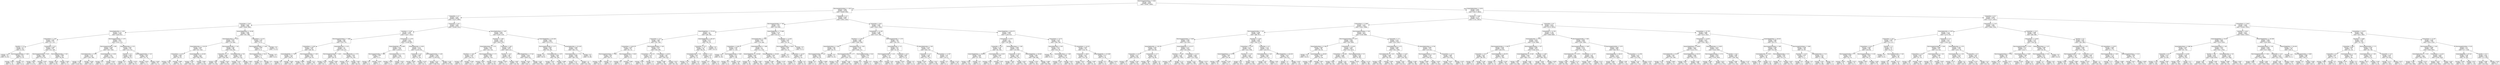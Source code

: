 digraph Tree {
node [shape=box] ;
0 [label="ElectronegativityMean <= 2.054\nentropy = 0.995\nsamples = 99473\nvalue = [45481, 53992]"] ;
1 [label="ElectronegativityMean <= 1.922\nentropy = 0.689\nsamples = 32236\nvalue = [26308, 5928]"] ;
0 -> 1 [labeldistance=2.5, labelangle=45, headlabel="True"] ;
2 [label="ColumnMin <= 2.5\nentropy = 0.587\nsamples = 26055\nvalue = [22375, 3680]"] ;
1 -> 2 ;
3 [label="ColumnMax <= 29.0\nentropy = 0.832\nsamples = 5688\nvalue = [4189, 1499]"] ;
2 -> 3 ;
4 [label="AtomicRadiusMin <= 1.025\nentropy = 0.719\nsamples = 4189\nvalue = [3358, 831]"] ;
3 -> 4 ;
5 [label="ColumnMean <= 1.367\nentropy = 0.995\nsamples = 474\nvalue = [217, 257]"] ;
4 -> 5 ;
6 [label="RowMin <= 2.5\nentropy = 0.4\nsamples = 63\nvalue = [5, 58]"] ;
5 -> 6 ;
7 [label="entropy = 0.0\nsamples = 35\nvalue = [0, 35]"] ;
6 -> 7 ;
8 [label="ElectronegativityMean <= 1.845\nentropy = 0.677\nsamples = 28\nvalue = [5, 23]"] ;
6 -> 8 ;
9 [label="entropy = 0.402\nsamples = 25\nvalue = [2, 23]"] ;
8 -> 9 ;
10 [label="entropy = 0.0\nsamples = 3\nvalue = [3, 0]"] ;
8 -> 10 ;
11 [label="ColumnMax <= 15.5\nentropy = 0.999\nsamples = 411\nvalue = [212, 199]"] ;
5 -> 11 ;
12 [label="ElectronegativityMax <= 8.33\nentropy = 0.961\nsamples = 286\nvalue = [176, 110]"] ;
11 -> 12 ;
13 [label="entropy = 0.918\nsamples = 261\nvalue = [174, 87]"] ;
12 -> 13 ;
14 [label="entropy = 0.402\nsamples = 25\nvalue = [2, 23]"] ;
12 -> 14 ;
15 [label="ElectronegativityMax <= 3.81\nentropy = 0.866\nsamples = 125\nvalue = [36, 89]"] ;
11 -> 15 ;
16 [label="entropy = 0.678\nsamples = 106\nvalue = [19, 87]"] ;
15 -> 16 ;
17 [label="entropy = 0.485\nsamples = 19\nvalue = [17, 2]"] ;
15 -> 17 ;
18 [label="ElectronegativityMin <= 1.575\nentropy = 0.621\nsamples = 3715\nvalue = [3141, 574]"] ;
4 -> 18 ;
19 [label="ElectronegativityMin <= 0.99\nentropy = 0.566\nsamples = 3481\nvalue = [3017, 464]"] ;
18 -> 19 ;
20 [label="AtomicRadiusMax <= 5.225\nentropy = 0.735\nsamples = 1761\nvalue = [1397, 364]"] ;
19 -> 20 ;
21 [label="entropy = 0.798\nsamples = 1501\nvalue = [1138, 363]"] ;
20 -> 21 ;
22 [label="entropy = 0.036\nsamples = 260\nvalue = [259, 1]"] ;
20 -> 22 ;
23 [label="AtomicWeightMin <= 8.538\nentropy = 0.32\nsamples = 1720\nvalue = [1620, 100]"] ;
19 -> 23 ;
24 [label="entropy = 0.0\nsamples = 7\nvalue = [0, 7]"] ;
23 -> 24 ;
25 [label="entropy = 0.304\nsamples = 1713\nvalue = [1620, 93]"] ;
23 -> 25 ;
26 [label="AtomicRadiusMax <= 3.25\nentropy = 0.997\nsamples = 234\nvalue = [124, 110]"] ;
18 -> 26 ;
27 [label="RowMin <= 3.5\nentropy = 0.844\nsamples = 136\nvalue = [99, 37]"] ;
26 -> 27 ;
28 [label="entropy = 0.0\nsamples = 11\nvalue = [11, 0]"] ;
27 -> 28 ;
29 [label="entropy = 0.876\nsamples = 125\nvalue = [88, 37]"] ;
27 -> 29 ;
30 [label="ElectronegativityMax <= 2.01\nentropy = 0.819\nsamples = 98\nvalue = [25, 73]"] ;
26 -> 30 ;
31 [label="entropy = 0.619\nsamples = 13\nvalue = [11, 2]"] ;
30 -> 31 ;
32 [label="entropy = 0.645\nsamples = 85\nvalue = [14, 71]"] ;
30 -> 32 ;
33 [label="AtomicWeightMean <= 142.68\nentropy = 0.991\nsamples = 1499\nvalue = [831, 668]"] ;
3 -> 33 ;
34 [label="AtomicRadiusMean <= 1.501\nentropy = 0.997\nsamples = 1417\nvalue = [753, 664]"] ;
33 -> 34 ;
35 [label="AtomicRadiusMax <= 2.525\nentropy = 0.945\nsamples = 827\nvalue = [527, 300]"] ;
34 -> 35 ;
36 [label="ColumnMean <= 9.225\nentropy = 0.884\nsamples = 139\nvalue = [42, 97]"] ;
35 -> 36 ;
37 [label="entropy = 0.544\nsamples = 88\nvalue = [11, 77]"] ;
36 -> 37 ;
38 [label="entropy = 0.966\nsamples = 51\nvalue = [31, 20]"] ;
36 -> 38 ;
39 [label="AtomicWeightMin <= 43.029\nentropy = 0.875\nsamples = 688\nvalue = [485, 203]"] ;
35 -> 39 ;
40 [label="entropy = 0.762\nsamples = 470\nvalue = [366, 104]"] ;
39 -> 40 ;
41 [label="entropy = 0.994\nsamples = 218\nvalue = [119, 99]"] ;
39 -> 41 ;
42 [label="ElectronegativityMin <= 1.44\nentropy = 0.96\nsamples = 590\nvalue = [226, 364]"] ;
34 -> 42 ;
43 [label="ColumnMin <= 1.5\nentropy = 0.994\nsamples = 456\nvalue = [208, 248]"] ;
42 -> 43 ;
44 [label="entropy = 0.88\nsamples = 261\nvalue = [78, 183]"] ;
43 -> 44 ;
45 [label="entropy = 0.918\nsamples = 195\nvalue = [130, 65]"] ;
43 -> 45 ;
46 [label="AtomicRadiusMax <= 8.9\nentropy = 0.569\nsamples = 134\nvalue = [18, 116]"] ;
42 -> 46 ;
47 [label="entropy = 0.414\nsamples = 120\nvalue = [10, 110]"] ;
46 -> 47 ;
48 [label="entropy = 0.985\nsamples = 14\nvalue = [8, 6]"] ;
46 -> 48 ;
49 [label="ColumnMean <= 9.125\nentropy = 0.281\nsamples = 82\nvalue = [78, 4]"] ;
33 -> 49 ;
50 [label="ElectronegativityMean <= 1.594\nentropy = 0.991\nsamples = 9\nvalue = [5, 4]"] ;
49 -> 50 ;
51 [label="ElectronegativityMax <= 26.53\nentropy = 0.722\nsamples = 5\nvalue = [1, 4]"] ;
50 -> 51 ;
52 [label="entropy = 0.0\nsamples = 4\nvalue = [0, 4]"] ;
51 -> 52 ;
53 [label="entropy = 0.0\nsamples = 1\nvalue = [1, 0]"] ;
51 -> 53 ;
54 [label="entropy = 0.0\nsamples = 4\nvalue = [4, 0]"] ;
50 -> 54 ;
55 [label="entropy = 0.0\nsamples = 73\nvalue = [73, 0]"] ;
49 -> 55 ;
56 [label="ColumnMax <= 44.5\nentropy = 0.491\nsamples = 20367\nvalue = [18186, 2181]"] ;
2 -> 56 ;
57 [label="RowMean <= 3.226\nentropy = 0.383\nsamples = 14132\nvalue = [13077, 1055]"] ;
56 -> 57 ;
58 [label="ElectronegativityMean <= 1.666\nentropy = 0.807\nsamples = 688\nvalue = [518, 170]"] ;
57 -> 58 ;
59 [label="ColumnMean <= 4.381\nentropy = 0.439\nsamples = 418\nvalue = [380, 38]"] ;
58 -> 59 ;
60 [label="AtomicWeightMin <= 7.925\nentropy = 0.113\nsamples = 198\nvalue = [195, 3]"] ;
59 -> 60 ;
61 [label="entropy = 0.0\nsamples = 2\nvalue = [0, 2]"] ;
60 -> 61 ;
62 [label="entropy = 0.046\nsamples = 196\nvalue = [195, 1]"] ;
60 -> 62 ;
63 [label="ElectronegativityMean <= 1.502\nentropy = 0.632\nsamples = 220\nvalue = [185, 35]"] ;
59 -> 63 ;
64 [label="entropy = 0.996\nsamples = 52\nvalue = [24, 28]"] ;
63 -> 64 ;
65 [label="entropy = 0.25\nsamples = 168\nvalue = [161, 7]"] ;
63 -> 65 ;
66 [label="AtomicRadiusMax <= 4.25\nentropy = 1.0\nsamples = 270\nvalue = [138, 132]"] ;
58 -> 66 ;
67 [label="ElectronegativityMean <= 1.816\nentropy = 0.85\nsamples = 116\nvalue = [84, 32]"] ;
66 -> 67 ;
68 [label="entropy = 0.183\nsamples = 36\nvalue = [35, 1]"] ;
67 -> 68 ;
69 [label="entropy = 0.963\nsamples = 80\nvalue = [49, 31]"] ;
67 -> 69 ;
70 [label="AtomicRadiusMin <= 1.275\nentropy = 0.935\nsamples = 154\nvalue = [54, 100]"] ;
66 -> 70 ;
71 [label="entropy = 0.523\nsamples = 51\nvalue = [6, 45]"] ;
70 -> 71 ;
72 [label="entropy = 0.997\nsamples = 103\nvalue = [48, 55]"] ;
70 -> 72 ;
73 [label="ColumnMean <= 4.183\nentropy = 0.35\nsamples = 13444\nvalue = [12559, 885]"] ;
57 -> 73 ;
74 [label="AtomicWeightMin <= 13.009\nentropy = 0.057\nsamples = 1365\nvalue = [1356, 9]"] ;
73 -> 74 ;
75 [label="ElectronegativityMin <= 1.66\nentropy = 0.863\nsamples = 7\nvalue = [5, 2]"] ;
74 -> 75 ;
76 [label="entropy = 0.0\nsamples = 4\nvalue = [4, 0]"] ;
75 -> 76 ;
77 [label="entropy = 0.918\nsamples = 3\nvalue = [1, 2]"] ;
75 -> 77 ;
78 [label="AtomicRadiusMax <= 1.775\nentropy = 0.047\nsamples = 1358\nvalue = [1351, 7]"] ;
74 -> 78 ;
79 [label="entropy = 0.295\nsamples = 77\nvalue = [73, 4]"] ;
78 -> 79 ;
80 [label="entropy = 0.024\nsamples = 1281\nvalue = [1278, 3]"] ;
78 -> 80 ;
81 [label="AtomicRadiusMin <= 0.625\nentropy = 0.375\nsamples = 12079\nvalue = [11203, 876]"] ;
73 -> 81 ;
82 [label="ColumnMin <= 8.5\nentropy = 0.988\nsamples = 101\nvalue = [57, 44]"] ;
81 -> 82 ;
83 [label="entropy = 0.838\nsamples = 56\nvalue = [15, 41]"] ;
82 -> 83 ;
84 [label="entropy = 0.353\nsamples = 45\nvalue = [42, 3]"] ;
82 -> 84 ;
85 [label="ElectronegativityMax <= 4.39\nentropy = 0.364\nsamples = 11978\nvalue = [11146, 832]"] ;
81 -> 85 ;
86 [label="entropy = 0.415\nsamples = 8042\nvalue = [7368, 674]"] ;
85 -> 86 ;
87 [label="entropy = 0.243\nsamples = 3936\nvalue = [3778, 158]"] ;
85 -> 87 ;
88 [label="AtomicRadiusMean <= 1.497\nentropy = 0.681\nsamples = 6235\nvalue = [5109, 1126]"] ;
56 -> 88 ;
89 [label="RowMean <= 2.991\nentropy = 0.532\nsamples = 4590\nvalue = [4035, 555]"] ;
88 -> 89 ;
90 [label="AtomicRadiusMean <= 1.114\nentropy = 0.981\nsamples = 319\nvalue = [185, 134]"] ;
89 -> 90 ;
91 [label="RowMean <= 1.951\nentropy = 0.429\nsamples = 114\nvalue = [104, 10]"] ;
90 -> 91 ;
92 [label="entropy = 0.0\nsamples = 3\nvalue = [0, 3]"] ;
91 -> 92 ;
93 [label="entropy = 0.339\nsamples = 111\nvalue = [104, 7]"] ;
91 -> 93 ;
94 [label="ElectronegativityMean <= 1.71\nentropy = 0.968\nsamples = 205\nvalue = [81, 124]"] ;
90 -> 94 ;
95 [label="entropy = 0.941\nsamples = 81\nvalue = [52, 29]"] ;
94 -> 95 ;
96 [label="entropy = 0.785\nsamples = 124\nvalue = [29, 95]"] ;
94 -> 96 ;
97 [label="ColumnMax <= 48.5\nentropy = 0.464\nsamples = 4271\nvalue = [3850, 421]"] ;
89 -> 97 ;
98 [label="RowMax <= 13.0\nentropy = 0.88\nsamples = 301\nvalue = [211, 90]"] ;
97 -> 98 ;
99 [label="entropy = 0.923\nsamples = 77\nvalue = [26, 51]"] ;
98 -> 99 ;
100 [label="entropy = 0.667\nsamples = 224\nvalue = [185, 39]"] ;
98 -> 100 ;
101 [label="AtomicWeightMean <= 27.441\nentropy = 0.414\nsamples = 3970\nvalue = [3639, 331]"] ;
97 -> 101 ;
102 [label="entropy = 0.034\nsamples = 285\nvalue = [284, 1]"] ;
101 -> 102 ;
103 [label="entropy = 0.435\nsamples = 3685\nvalue = [3355, 330]"] ;
101 -> 103 ;
104 [label="AtomicWeightMax <= 414.349\nentropy = 0.931\nsamples = 1645\nvalue = [1074, 571]"] ;
88 -> 104 ;
105 [label="ElectronegativityMin <= 1.177\nentropy = 0.902\nsamples = 293\nvalue = [93, 200]"] ;
104 -> 105 ;
106 [label="entropy = 0.0\nsamples = 28\nvalue = [28, 0]"] ;
105 -> 106 ;
107 [label="AtomicRadiusMin <= 1.675\nentropy = 0.804\nsamples = 265\nvalue = [65, 200]"] ;
105 -> 107 ;
108 [label="entropy = 0.507\nsamples = 178\nvalue = [20, 158]"] ;
107 -> 108 ;
109 [label="entropy = 0.999\nsamples = 87\nvalue = [45, 42]"] ;
107 -> 109 ;
110 [label="AtomicRadiusMax <= 221.025\nentropy = 0.848\nsamples = 1352\nvalue = [981, 371]"] ;
104 -> 110 ;
111 [label="AtomicRadiusMean <= 1.713\nentropy = 0.808\nsamples = 1304\nvalue = [981, 323]"] ;
110 -> 111 ;
112 [label="entropy = 0.727\nsamples = 1101\nvalue = [878, 223]"] ;
111 -> 112 ;
113 [label="entropy = 1.0\nsamples = 203\nvalue = [103, 100]"] ;
111 -> 113 ;
114 [label="entropy = 0.0\nsamples = 48\nvalue = [0, 48]"] ;
110 -> 114 ;
115 [label="ColumnMin <= 2.5\nentropy = 0.946\nsamples = 6181\nvalue = [3933, 2248]"] ;
1 -> 115 ;
116 [label="ElectronegativityMax <= 7.86\nentropy = 0.93\nsamples = 1475\nvalue = [510, 965]"] ;
115 -> 116 ;
117 [label="AtomicWeightMax <= 270.232\nentropy = 1.0\nsamples = 708\nvalue = [360, 348]"] ;
116 -> 117 ;
118 [label="ColumnMax <= 15.5\nentropy = 0.992\nsamples = 595\nvalue = [267, 328]"] ;
117 -> 118 ;
119 [label="ColumnMean <= 9.833\nentropy = 0.834\nsamples = 83\nvalue = [61, 22]"] ;
118 -> 119 ;
120 [label="ElectronegativityMean <= 2.045\nentropy = 0.633\nsamples = 69\nvalue = [58, 11]"] ;
119 -> 120 ;
121 [label="entropy = 0.569\nsamples = 67\nvalue = [58, 9]"] ;
120 -> 121 ;
122 [label="entropy = 0.0\nsamples = 2\nvalue = [0, 2]"] ;
120 -> 122 ;
123 [label="ElectronegativityMin <= 0.955\nentropy = 0.75\nsamples = 14\nvalue = [3, 11]"] ;
119 -> 123 ;
124 [label="entropy = 0.0\nsamples = 7\nvalue = [0, 7]"] ;
123 -> 124 ;
125 [label="entropy = 0.985\nsamples = 7\nvalue = [3, 4]"] ;
123 -> 125 ;
126 [label="ElectronegativityMax <= 3.63\nentropy = 0.972\nsamples = 512\nvalue = [206, 306]"] ;
118 -> 126 ;
127 [label="ColumnMean <= 10.125\nentropy = 0.474\nsamples = 59\nvalue = [6, 53]"] ;
126 -> 127 ;
128 [label="entropy = 0.367\nsamples = 57\nvalue = [4, 53]"] ;
127 -> 128 ;
129 [label="entropy = 0.0\nsamples = 2\nvalue = [2, 0]"] ;
127 -> 129 ;
130 [label="ColumnMean <= 10.633\nentropy = 0.99\nsamples = 453\nvalue = [200, 253]"] ;
126 -> 130 ;
131 [label="entropy = 0.988\nsamples = 248\nvalue = [140, 108]"] ;
130 -> 131 ;
132 [label="entropy = 0.872\nsamples = 205\nvalue = [60, 145]"] ;
130 -> 132 ;
133 [label="AtomicWeightMax <= 404.167\nentropy = 0.673\nsamples = 113\nvalue = [93, 20]"] ;
117 -> 133 ;
134 [label="ColumnMax <= 31.5\nentropy = 0.773\nsamples = 88\nvalue = [68, 20]"] ;
133 -> 134 ;
135 [label="AtomicRadiusMax <= 2.8\nentropy = 0.615\nsamples = 79\nvalue = [67, 12]"] ;
134 -> 135 ;
136 [label="entropy = 0.715\nsamples = 61\nvalue = [49, 12]"] ;
135 -> 136 ;
137 [label="entropy = 0.0\nsamples = 18\nvalue = [18, 0]"] ;
135 -> 137 ;
138 [label="RowMin <= 2.0\nentropy = 0.503\nsamples = 9\nvalue = [1, 8]"] ;
134 -> 138 ;
139 [label="entropy = 0.0\nsamples = 1\nvalue = [1, 0]"] ;
138 -> 139 ;
140 [label="entropy = 0.0\nsamples = 8\nvalue = [0, 8]"] ;
138 -> 140 ;
141 [label="entropy = 0.0\nsamples = 25\nvalue = [25, 0]"] ;
133 -> 141 ;
142 [label="AtomicWeightMax <= 772.968\nentropy = 0.713\nsamples = 767\nvalue = [150, 617]"] ;
116 -> 142 ;
143 [label="AtomicRadiusMin <= 1.325\nentropy = 0.645\nsamples = 717\nvalue = [118, 599]"] ;
142 -> 143 ;
144 [label="ColumnMean <= 3.083\nentropy = 0.303\nsamples = 130\nvalue = [7, 123]"] ;
143 -> 144 ;
145 [label="entropy = 0.0\nsamples = 34\nvalue = [0, 34]"] ;
144 -> 145 ;
146 [label="ElectronegativityMax <= 8.96\nentropy = 0.377\nsamples = 96\nvalue = [7, 89]"] ;
144 -> 146 ;
147 [label="entropy = 0.0\nsamples = 3\nvalue = [3, 0]"] ;
146 -> 147 ;
148 [label="entropy = 0.256\nsamples = 93\nvalue = [4, 89]"] ;
146 -> 148 ;
149 [label="AtomicRadiusMean <= 1.368\nentropy = 0.7\nsamples = 587\nvalue = [111, 476]"] ;
143 -> 149 ;
150 [label="AtomicWeightMax <= 118.394\nentropy = 0.853\nsamples = 230\nvalue = [64, 166]"] ;
149 -> 150 ;
151 [label="entropy = 0.0\nsamples = 28\nvalue = [0, 28]"] ;
150 -> 151 ;
152 [label="entropy = 0.901\nsamples = 202\nvalue = [64, 138]"] ;
150 -> 152 ;
153 [label="AtomicWeightMax <= 343.99\nentropy = 0.562\nsamples = 357\nvalue = [47, 310]"] ;
149 -> 153 ;
154 [label="entropy = 0.388\nsamples = 184\nvalue = [14, 170]"] ;
153 -> 154 ;
155 [label="entropy = 0.703\nsamples = 173\nvalue = [33, 140]"] ;
153 -> 155 ;
156 [label="ColumnMean <= 13.444\nentropy = 0.943\nsamples = 50\nvalue = [32, 18]"] ;
142 -> 156 ;
157 [label="ElectronegativityMax <= 26.05\nentropy = 0.867\nsamples = 45\nvalue = [32, 13]"] ;
156 -> 157 ;
158 [label="entropy = 0.0\nsamples = 22\nvalue = [22, 0]"] ;
157 -> 158 ;
159 [label="ColumnMean <= 10.357\nentropy = 0.988\nsamples = 23\nvalue = [10, 13]"] ;
157 -> 159 ;
160 [label="entropy = 0.0\nsamples = 4\nvalue = [4, 0]"] ;
159 -> 160 ;
161 [label="entropy = 0.9\nsamples = 19\nvalue = [6, 13]"] ;
159 -> 161 ;
162 [label="entropy = 0.0\nsamples = 5\nvalue = [0, 5]"] ;
156 -> 162 ;
163 [label="ColumnMax <= 46.5\nentropy = 0.845\nsamples = 4706\nvalue = [3423, 1283]"] ;
115 -> 163 ;
164 [label="ColumnMean <= 11.292\nentropy = 0.588\nsamples = 2606\nvalue = [2237, 369]"] ;
163 -> 164 ;
165 [label="RowMean <= 3.183\nentropy = 0.469\nsamples = 1880\nvalue = [1692, 188]"] ;
164 -> 165 ;
166 [label="AtomicRadiusMean <= 1.264\nentropy = 0.96\nsamples = 149\nvalue = [92, 57]"] ;
165 -> 166 ;
167 [label="ElectronegativityMax <= 5.59\nentropy = 0.897\nsamples = 134\nvalue = [92, 42]"] ;
166 -> 167 ;
168 [label="entropy = 0.0\nsamples = 27\nvalue = [27, 0]"] ;
167 -> 168 ;
169 [label="entropy = 0.966\nsamples = 107\nvalue = [65, 42]"] ;
167 -> 169 ;
170 [label="entropy = 0.0\nsamples = 15\nvalue = [0, 15]"] ;
166 -> 170 ;
171 [label="AtomicRadiusMax <= 7.625\nentropy = 0.387\nsamples = 1731\nvalue = [1600, 131]"] ;
165 -> 171 ;
172 [label="ElectronegativityMin <= 1.177\nentropy = 0.372\nsamples = 1720\nvalue = [1597, 123]"] ;
171 -> 172 ;
173 [label="entropy = 0.124\nsamples = 236\nvalue = [232, 4]"] ;
172 -> 173 ;
174 [label="entropy = 0.403\nsamples = 1484\nvalue = [1365, 119]"] ;
172 -> 174 ;
175 [label="ElectronegativityMax <= 9.54\nentropy = 0.845\nsamples = 11\nvalue = [3, 8]"] ;
171 -> 175 ;
176 [label="entropy = 0.0\nsamples = 8\nvalue = [0, 8]"] ;
175 -> 176 ;
177 [label="entropy = 0.0\nsamples = 3\nvalue = [3, 0]"] ;
175 -> 177 ;
178 [label="ElectronegativityMin <= 1.275\nentropy = 0.81\nsamples = 726\nvalue = [545, 181]"] ;
164 -> 178 ;
179 [label="AtomicRadiusMax <= 2.5\nentropy = 0.97\nsamples = 103\nvalue = [41, 62]"] ;
178 -> 179 ;
180 [label="ElectronegativityMin <= 1.125\nentropy = 0.722\nsamples = 70\nvalue = [14, 56]"] ;
179 -> 180 ;
181 [label="entropy = 0.918\nsamples = 12\nvalue = [8, 4]"] ;
180 -> 181 ;
182 [label="entropy = 0.48\nsamples = 58\nvalue = [6, 52]"] ;
180 -> 182 ;
183 [label="ColumnMax <= 43.5\nentropy = 0.684\nsamples = 33\nvalue = [27, 6]"] ;
179 -> 183 ;
184 [label="entropy = 0.918\nsamples = 18\nvalue = [12, 6]"] ;
183 -> 184 ;
185 [label="entropy = 0.0\nsamples = 15\nvalue = [15, 0]"] ;
183 -> 185 ;
186 [label="AtomicRadiusMax <= 3.85\nentropy = 0.704\nsamples = 623\nvalue = [504, 119]"] ;
178 -> 186 ;
187 [label="ColumnMin <= 11.5\nentropy = 0.789\nsamples = 486\nvalue = [371, 115]"] ;
186 -> 187 ;
188 [label="entropy = 0.559\nsamples = 222\nvalue = [193, 29]"] ;
187 -> 188 ;
189 [label="entropy = 0.911\nsamples = 264\nvalue = [178, 86]"] ;
187 -> 189 ;
190 [label="ColumnMean <= 11.367\nentropy = 0.19\nsamples = 137\nvalue = [133, 4]"] ;
186 -> 190 ;
191 [label="entropy = 0.0\nsamples = 1\nvalue = [0, 1]"] ;
190 -> 191 ;
192 [label="entropy = 0.153\nsamples = 136\nvalue = [133, 3]"] ;
190 -> 192 ;
193 [label="AtomicWeightMax <= 819.275\nentropy = 0.988\nsamples = 2100\nvalue = [1186, 914]"] ;
163 -> 193 ;
194 [label="ColumnMean <= 8.321\nentropy = 1.0\nsamples = 1600\nvalue = [792, 808]"] ;
193 -> 194 ;
195 [label="ColumnMin <= 10.5\nentropy = 0.783\nsamples = 266\nvalue = [62, 204]"] ;
194 -> 195 ;
196 [label="AtomicWeightMean <= 100.651\nentropy = 0.638\nsamples = 229\nvalue = [37, 192]"] ;
195 -> 196 ;
197 [label="entropy = 0.592\nsamples = 224\nvalue = [32, 192]"] ;
196 -> 197 ;
198 [label="entropy = 0.0\nsamples = 5\nvalue = [5, 0]"] ;
196 -> 198 ;
199 [label="AtomicRadiusMax <= 23.925\nentropy = 0.909\nsamples = 37\nvalue = [25, 12]"] ;
195 -> 199 ;
200 [label="entropy = 0.592\nsamples = 28\nvalue = [24, 4]"] ;
199 -> 200 ;
201 [label="entropy = 0.503\nsamples = 9\nvalue = [1, 8]"] ;
199 -> 201 ;
202 [label="AtomicRadiusMean <= 1.292\nentropy = 0.994\nsamples = 1334\nvalue = [730, 604]"] ;
194 -> 202 ;
203 [label="ColumnMax <= 58.0\nentropy = 0.818\nsamples = 456\nvalue = [340, 116]"] ;
202 -> 203 ;
204 [label="entropy = 0.293\nsamples = 136\nvalue = [129, 7]"] ;
203 -> 204 ;
205 [label="entropy = 0.925\nsamples = 320\nvalue = [211, 109]"] ;
203 -> 205 ;
206 [label="AtomicWeightMax <= 343.99\nentropy = 0.991\nsamples = 878\nvalue = [390, 488]"] ;
202 -> 206 ;
207 [label="entropy = 0.764\nsamples = 234\nvalue = [52, 182]"] ;
206 -> 207 ;
208 [label="entropy = 0.998\nsamples = 644\nvalue = [338, 306]"] ;
206 -> 208 ;
209 [label="ColumnMean <= 10.74\nentropy = 0.745\nsamples = 500\nvalue = [394, 106]"] ;
193 -> 209 ;
210 [label="AtomicRadiusMin <= 0.65\nentropy = 0.471\nsamples = 278\nvalue = [250, 28]"] ;
209 -> 210 ;
211 [label="entropy = 0.0\nsamples = 3\nvalue = [0, 3]"] ;
210 -> 211 ;
212 [label="AtomicRadiusMean <= 1.349\nentropy = 0.439\nsamples = 275\nvalue = [250, 25]"] ;
210 -> 212 ;
213 [label="entropy = 0.234\nsamples = 157\nvalue = [151, 6]"] ;
212 -> 213 ;
214 [label="entropy = 0.637\nsamples = 118\nvalue = [99, 19]"] ;
212 -> 214 ;
215 [label="ColumnMean <= 14.225\nentropy = 0.935\nsamples = 222\nvalue = [144, 78]"] ;
209 -> 215 ;
216 [label="ColumnMax <= 206.0\nentropy = 0.875\nsamples = 200\nvalue = [141, 59]"] ;
215 -> 216 ;
217 [label="entropy = 0.615\nsamples = 125\nvalue = [106, 19]"] ;
216 -> 217 ;
218 [label="entropy = 0.997\nsamples = 75\nvalue = [35, 40]"] ;
216 -> 218 ;
219 [label="AtomicWeightMin <= 222.686\nentropy = 0.575\nsamples = 22\nvalue = [3, 19]"] ;
215 -> 219 ;
220 [label="entropy = 0.0\nsamples = 13\nvalue = [0, 13]"] ;
219 -> 220 ;
221 [label="entropy = 0.918\nsamples = 9\nvalue = [3, 6]"] ;
219 -> 221 ;
222 [label="AtomicRadiusMean <= 0.974\nentropy = 0.862\nsamples = 67237\nvalue = [19173, 48064]"] ;
0 -> 222 [labeldistance=2.5, labelangle=-45, headlabel="False"] ;
223 [label="RowMean <= 2.484\nentropy = 0.715\nsamples = 36114\nvalue = [7101, 29013]"] ;
222 -> 223 ;
224 [label="ColumnMean <= 12.908\nentropy = 0.531\nsamples = 15921\nvalue = [1922, 13999]"] ;
223 -> 224 ;
225 [label="ElectronegativityMin <= 1.82\nentropy = 0.389\nsamples = 8997\nvalue = [686, 8311]"] ;
224 -> 225 ;
226 [label="ElectronegativityMax <= 10.66\nentropy = 0.289\nsamples = 4783\nvalue = [242, 4541]"] ;
225 -> 226 ;
227 [label="AtomicRadiusMin <= 1.025\nentropy = 0.492\nsamples = 550\nvalue = [59, 491]"] ;
226 -> 227 ;
228 [label="ColumnMax <= 14.0\nentropy = 0.375\nsamples = 456\nvalue = [33, 423]"] ;
227 -> 228 ;
229 [label="entropy = 0.0\nsamples = 4\nvalue = [4, 0]"] ;
228 -> 229 ;
230 [label="entropy = 0.344\nsamples = 452\nvalue = [29, 423]"] ;
228 -> 230 ;
231 [label="ColumnMean <= 12.7\nentropy = 0.851\nsamples = 94\nvalue = [26, 68]"] ;
227 -> 231 ;
232 [label="entropy = 0.967\nsamples = 66\nvalue = [26, 40]"] ;
231 -> 232 ;
233 [label="entropy = 0.0\nsamples = 28\nvalue = [0, 28]"] ;
231 -> 233 ;
234 [label="AtomicWeightMax <= 112.377\nentropy = 0.257\nsamples = 4233\nvalue = [183, 4050]"] ;
226 -> 234 ;
235 [label="RowMean <= 1.295\nentropy = 0.182\nsamples = 1845\nvalue = [51, 1794]"] ;
234 -> 235 ;
236 [label="entropy = 0.971\nsamples = 5\nvalue = [3, 2]"] ;
235 -> 236 ;
237 [label="entropy = 0.174\nsamples = 1840\nvalue = [48, 1792]"] ;
235 -> 237 ;
238 [label="ColumnMean <= 12.151\nentropy = 0.308\nsamples = 2388\nvalue = [132, 2256]"] ;
234 -> 238 ;
239 [label="entropy = 0.253\nsamples = 1866\nvalue = [79, 1787]"] ;
238 -> 239 ;
240 [label="entropy = 0.474\nsamples = 522\nvalue = [53, 469]"] ;
238 -> 240 ;
241 [label="RowMean <= 2.335\nentropy = 0.486\nsamples = 4214\nvalue = [444, 3770]"] ;
225 -> 241 ;
242 [label="ColumnMean <= 4.787\nentropy = 0.372\nsamples = 3014\nvalue = [216, 2798]"] ;
241 -> 242 ;
243 [label="AtomicWeightMean <= 13.705\nentropy = 0.987\nsamples = 67\nvalue = [29, 38]"] ;
242 -> 243 ;
244 [label="entropy = 0.632\nsamples = 44\nvalue = [7, 37]"] ;
243 -> 244 ;
245 [label="entropy = 0.258\nsamples = 23\nvalue = [22, 1]"] ;
243 -> 245 ;
246 [label="RowMean <= 2.153\nentropy = 0.341\nsamples = 2947\nvalue = [187, 2760]"] ;
242 -> 246 ;
247 [label="entropy = 0.26\nsamples = 1911\nvalue = [84, 1827]"] ;
246 -> 247 ;
248 [label="entropy = 0.467\nsamples = 1036\nvalue = [103, 933]"] ;
246 -> 248 ;
249 [label="ColumnMin <= 4.5\nentropy = 0.701\nsamples = 1200\nvalue = [228, 972]"] ;
241 -> 249 ;
250 [label="AtomicRadiusMax <= 19.8\nentropy = 0.602\nsamples = 845\nvalue = [124, 721]"] ;
249 -> 250 ;
251 [label="entropy = 0.58\nsamples = 832\nvalue = [115, 717]"] ;
250 -> 251 ;
252 [label="entropy = 0.89\nsamples = 13\nvalue = [9, 4]"] ;
250 -> 252 ;
253 [label="AtomicWeightMax <= 344.335\nentropy = 0.873\nsamples = 355\nvalue = [104, 251]"] ;
249 -> 253 ;
254 [label="entropy = 1.0\nsamples = 177\nvalue = [87, 90]"] ;
253 -> 254 ;
255 [label="entropy = 0.455\nsamples = 178\nvalue = [17, 161]"] ;
253 -> 255 ;
256 [label="ElectronegativityMean <= 2.94\nentropy = 0.677\nsamples = 6924\nvalue = [1236, 5688]"] ;
224 -> 256 ;
257 [label="ElectronegativityMean <= 2.527\nentropy = 0.582\nsamples = 4006\nvalue = [558, 3448]"] ;
256 -> 257 ;
258 [label="AtomicRadiusMean <= 0.768\nentropy = 0.982\nsamples = 69\nvalue = [40, 29]"] ;
257 -> 258 ;
259 [label="entropy = 0.0\nsamples = 18\nvalue = [18, 0]"] ;
258 -> 259 ;
260 [label="AtomicWeightMax <= 49.635\nentropy = 0.986\nsamples = 51\nvalue = [22, 29]"] ;
258 -> 260 ;
261 [label="entropy = 0.469\nsamples = 10\nvalue = [9, 1]"] ;
260 -> 261 ;
262 [label="entropy = 0.901\nsamples = 41\nvalue = [13, 28]"] ;
260 -> 262 ;
263 [label="ColumnMean <= 15.292\nentropy = 0.562\nsamples = 3937\nvalue = [518, 3419]"] ;
257 -> 263 ;
264 [label="ColumnMean <= 13.038\nentropy = 0.586\nsamples = 3639\nvalue = [512, 3127]"] ;
263 -> 264 ;
265 [label="entropy = 0.844\nsamples = 254\nvalue = [69, 185]"] ;
264 -> 265 ;
266 [label="entropy = 0.56\nsamples = 3385\nvalue = [443, 2942]"] ;
264 -> 266 ;
267 [label="ElectronegativityMax <= 3.3\nentropy = 0.142\nsamples = 298\nvalue = [6, 292]"] ;
263 -> 267 ;
268 [label="entropy = 0.918\nsamples = 3\nvalue = [1, 2]"] ;
267 -> 268 ;
269 [label="entropy = 0.124\nsamples = 295\nvalue = [5, 290]"] ;
267 -> 269 ;
270 [label="ColumnMin <= 7.5\nentropy = 0.782\nsamples = 2918\nvalue = [678, 2240]"] ;
256 -> 270 ;
271 [label="AtomicRadiusMax <= 4.75\nentropy = 0.699\nsamples = 1601\nvalue = [302, 1299]"] ;
270 -> 271 ;
272 [label="AtomicRadiusMin <= 1.425\nentropy = 0.499\nsamples = 583\nvalue = [64, 519]"] ;
271 -> 272 ;
273 [label="entropy = 0.401\nsamples = 489\nvalue = [39, 450]"] ;
272 -> 273 ;
274 [label="entropy = 0.836\nsamples = 94\nvalue = [25, 69]"] ;
272 -> 274 ;
275 [label="RowMean <= 2.442\nentropy = 0.785\nsamples = 1018\nvalue = [238, 780]"] ;
271 -> 275 ;
276 [label="entropy = 0.831\nsamples = 830\nvalue = [218, 612]"] ;
275 -> 276 ;
277 [label="entropy = 0.489\nsamples = 188\nvalue = [20, 168]"] ;
275 -> 277 ;
278 [label="AtomicRadiusMean <= 0.738\nentropy = 0.863\nsamples = 1317\nvalue = [376, 941]"] ;
270 -> 278 ;
279 [label="ElectronegativityMin <= 2.015\nentropy = 0.746\nsamples = 781\nvalue = [166, 615]"] ;
278 -> 279 ;
280 [label="entropy = 0.906\nsamples = 274\nvalue = [88, 186]"] ;
279 -> 280 ;
281 [label="entropy = 0.619\nsamples = 507\nvalue = [78, 429]"] ;
279 -> 281 ;
282 [label="ColumnMean <= 15.71\nentropy = 0.966\nsamples = 536\nvalue = [210, 326]"] ;
278 -> 282 ;
283 [label="entropy = 0.976\nsamples = 511\nvalue = [209, 302]"] ;
282 -> 283 ;
284 [label="entropy = 0.242\nsamples = 25\nvalue = [1, 24]"] ;
282 -> 284 ;
285 [label="ColumnMin <= 6.5\nentropy = 0.821\nsamples = 20193\nvalue = [5179, 15014]"] ;
223 -> 285 ;
286 [label="ColumnMean <= 12.782\nentropy = 0.749\nsamples = 12199\nvalue = [2609, 9590]"] ;
285 -> 286 ;
287 [label="AtomicRadiusMin <= 1.275\nentropy = 0.856\nsamples = 5416\nvalue = [1518, 3898]"] ;
286 -> 287 ;
288 [label="ElectronegativityMax <= 11.89\nentropy = 0.639\nsamples = 1044\nvalue = [169, 875]"] ;
287 -> 288 ;
289 [label="ColumnMax <= 10.5\nentropy = 0.813\nsamples = 390\nvalue = [98, 292]"] ;
288 -> 289 ;
290 [label="entropy = 0.0\nsamples = 8\nvalue = [8, 0]"] ;
289 -> 290 ;
291 [label="entropy = 0.788\nsamples = 382\nvalue = [90, 292]"] ;
289 -> 291 ;
292 [label="AtomicWeightMax <= 80.076\nentropy = 0.496\nsamples = 654\nvalue = [71, 583]"] ;
288 -> 292 ;
293 [label="entropy = 0.0\nsamples = 73\nvalue = [0, 73]"] ;
292 -> 293 ;
294 [label="entropy = 0.536\nsamples = 581\nvalue = [71, 510]"] ;
292 -> 294 ;
295 [label="ElectronegativityMean <= 2.67\nentropy = 0.891\nsamples = 4372\nvalue = [1349, 3023]"] ;
287 -> 295 ;
296 [label="AtomicWeightMean <= 25.585\nentropy = 0.953\nsamples = 1791\nvalue = [669, 1122]"] ;
295 -> 296 ;
297 [label="entropy = 0.821\nsamples = 523\nvalue = [134, 389]"] ;
296 -> 297 ;
298 [label="entropy = 0.982\nsamples = 1268\nvalue = [535, 733]"] ;
296 -> 298 ;
299 [label="RowMean <= 3.392\nentropy = 0.832\nsamples = 2581\nvalue = [680, 1901]"] ;
295 -> 299 ;
300 [label="entropy = 0.824\nsamples = 2554\nvalue = [660, 1894]"] ;
299 -> 300 ;
301 [label="entropy = 0.826\nsamples = 27\nvalue = [20, 7]"] ;
299 -> 301 ;
302 [label="ElectronegativityMin <= 0.99\nentropy = 0.636\nsamples = 6783\nvalue = [1091, 5692]"] ;
286 -> 302 ;
303 [label="ElectronegativityMean <= 2.887\nentropy = 0.512\nsamples = 2116\nvalue = [241, 1875]"] ;
302 -> 303 ;
304 [label="AtomicRadiusMax <= 12.075\nentropy = 0.38\nsamples = 1058\nvalue = [78, 980]"] ;
303 -> 304 ;
305 [label="entropy = 0.349\nsamples = 993\nvalue = [65, 928]"] ;
304 -> 305 ;
306 [label="entropy = 0.722\nsamples = 65\nvalue = [13, 52]"] ;
304 -> 306 ;
307 [label="ColumnMean <= 14.747\nentropy = 0.62\nsamples = 1058\nvalue = [163, 895]"] ;
303 -> 307 ;
308 [label="entropy = 0.656\nsamples = 915\nvalue = [155, 760]"] ;
307 -> 308 ;
309 [label="entropy = 0.311\nsamples = 143\nvalue = [8, 135]"] ;
307 -> 309 ;
310 [label="ElectronegativityMin <= 2.075\nentropy = 0.685\nsamples = 4667\nvalue = [850, 3817]"] ;
302 -> 310 ;
311 [label="AtomicWeightMax <= 383.32\nentropy = 0.723\nsamples = 3676\nvalue = [737, 2939]"] ;
310 -> 311 ;
312 [label="entropy = 0.685\nsamples = 3104\nvalue = [566, 2538]"] ;
311 -> 312 ;
313 [label="entropy = 0.88\nsamples = 572\nvalue = [171, 401]"] ;
311 -> 313 ;
314 [label="ColumnMean <= 14.796\nentropy = 0.512\nsamples = 991\nvalue = [113, 878]"] ;
310 -> 314 ;
315 [label="entropy = 0.547\nsamples = 887\nvalue = [112, 775]"] ;
314 -> 315 ;
316 [label="entropy = 0.078\nsamples = 104\nvalue = [1, 103]"] ;
314 -> 316 ;
317 [label="ColumnMean <= 15.738\nentropy = 0.906\nsamples = 7994\nvalue = [2570, 5424]"] ;
285 -> 317 ;
318 [label="ColumnMean <= 13.618\nentropy = 0.923\nsamples = 7414\nvalue = [2507, 4907]"] ;
317 -> 318 ;
319 [label="AtomicWeightMean <= 28.992\nentropy = 0.973\nsamples = 2860\nvalue = [1153, 1707]"] ;
318 -> 319 ;
320 [label="AtomicRadiusMin <= 6.425\nentropy = 0.807\nsamples = 651\nvalue = [161, 490]"] ;
319 -> 320 ;
321 [label="entropy = 0.723\nsamples = 529\nvalue = [106, 423]"] ;
320 -> 321 ;
322 [label="entropy = 0.993\nsamples = 122\nvalue = [55, 67]"] ;
320 -> 322 ;
323 [label="AtomicWeightMean <= 30.315\nentropy = 0.993\nsamples = 2209\nvalue = [992, 1217]"] ;
319 -> 323 ;
324 [label="entropy = 0.855\nsamples = 515\nvalue = [371, 144]"] ;
323 -> 324 ;
325 [label="entropy = 0.948\nsamples = 1694\nvalue = [621, 1073]"] ;
323 -> 325 ;
326 [label="AtomicRadiusMax <= 13.625\nentropy = 0.878\nsamples = 4554\nvalue = [1354, 3200]"] ;
318 -> 326 ;
327 [label="ElectronegativityMean <= 2.713\nentropy = 0.859\nsamples = 4119\nvalue = [1165, 2954]"] ;
326 -> 327 ;
328 [label="entropy = 0.599\nsamples = 295\nvalue = [43, 252]"] ;
327 -> 328 ;
329 [label="entropy = 0.873\nsamples = 3824\nvalue = [1122, 2702]"] ;
327 -> 329 ;
330 [label="RowMax <= 54.5\nentropy = 0.988\nsamples = 435\nvalue = [189, 246]"] ;
326 -> 330 ;
331 [label="entropy = 0.995\nsamples = 282\nvalue = [153, 129]"] ;
330 -> 331 ;
332 [label="entropy = 0.787\nsamples = 153\nvalue = [36, 117]"] ;
330 -> 332 ;
333 [label="AtomicWeightMean <= 49.019\nentropy = 0.496\nsamples = 580\nvalue = [63, 517]"] ;
317 -> 333 ;
334 [label="ElectronegativityMean <= 2.98\nentropy = 0.586\nsamples = 384\nvalue = [54, 330]"] ;
333 -> 334 ;
335 [label="AtomicRadiusMin <= 0.625\nentropy = 0.124\nsamples = 59\nvalue = [1, 58]"] ;
334 -> 335 ;
336 [label="entropy = 0.469\nsamples = 10\nvalue = [1, 9]"] ;
335 -> 336 ;
337 [label="entropy = 0.0\nsamples = 49\nvalue = [0, 49]"] ;
335 -> 337 ;
338 [label="ElectronegativityMax <= 3.3\nentropy = 0.642\nsamples = 325\nvalue = [53, 272]"] ;
334 -> 338 ;
339 [label="entropy = 0.0\nsamples = 3\nvalue = [3, 0]"] ;
338 -> 339 ;
340 [label="entropy = 0.623\nsamples = 322\nvalue = [50, 272]"] ;
338 -> 340 ;
341 [label="ElectronegativityMean <= 2.904\nentropy = 0.269\nsamples = 196\nvalue = [9, 187]"] ;
333 -> 341 ;
342 [label="RowMean <= 3.225\nentropy = 0.918\nsamples = 3\nvalue = [2, 1]"] ;
341 -> 342 ;
343 [label="entropy = 0.0\nsamples = 2\nvalue = [2, 0]"] ;
342 -> 343 ;
344 [label="entropy = 0.0\nsamples = 1\nvalue = [0, 1]"] ;
342 -> 344 ;
345 [label="AtomicRadiusMax <= 15.4\nentropy = 0.225\nsamples = 193\nvalue = [7, 186]"] ;
341 -> 345 ;
346 [label="entropy = 0.201\nsamples = 192\nvalue = [6, 186]"] ;
345 -> 346 ;
347 [label="entropy = 0.0\nsamples = 1\nvalue = [1, 0]"] ;
345 -> 347 ;
348 [label="ColumnMax <= 31.0\nentropy = 0.963\nsamples = 31123\nvalue = [12072, 19051]"] ;
222 -> 348 ;
349 [label="ColumnMean <= 11.45\nentropy = 0.961\nsamples = 3189\nvalue = [1963, 1226]"] ;
348 -> 349 ;
350 [label="AtomicRadiusMin <= 0.625\nentropy = 0.722\nsamples = 1598\nvalue = [1278, 320]"] ;
349 -> 350 ;
351 [label="ColumnMax <= 28.5\nentropy = 0.982\nsamples = 271\nvalue = [114, 157]"] ;
350 -> 351 ;
352 [label="ColumnMean <= 9.417\nentropy = 0.994\nsamples = 198\nvalue = [108, 90]"] ;
351 -> 352 ;
353 [label="ElectronegativityMin <= 2.1\nentropy = 0.807\nsamples = 97\nvalue = [24, 73]"] ;
352 -> 353 ;
354 [label="entropy = 0.503\nsamples = 81\nvalue = [9, 72]"] ;
353 -> 354 ;
355 [label="entropy = 0.337\nsamples = 16\nvalue = [15, 1]"] ;
353 -> 355 ;
356 [label="ElectronegativityMean <= 2.159\nentropy = 0.654\nsamples = 101\nvalue = [84, 17]"] ;
352 -> 356 ;
357 [label="entropy = 0.997\nsamples = 15\nvalue = [7, 8]"] ;
356 -> 357 ;
358 [label="entropy = 0.484\nsamples = 86\nvalue = [77, 9]"] ;
356 -> 358 ;
359 [label="RowMin <= 1.5\nentropy = 0.41\nsamples = 73\nvalue = [6, 67]"] ;
351 -> 359 ;
360 [label="entropy = 0.0\nsamples = 5\nvalue = [5, 0]"] ;
359 -> 360 ;
361 [label="ElectronegativityMin <= 2.63\nentropy = 0.111\nsamples = 68\nvalue = [1, 67]"] ;
359 -> 361 ;
362 [label="entropy = 0.0\nsamples = 38\nvalue = [0, 38]"] ;
361 -> 362 ;
363 [label="entropy = 0.211\nsamples = 30\nvalue = [1, 29]"] ;
361 -> 363 ;
364 [label="ColumnMin <= 2.5\nentropy = 0.537\nsamples = 1327\nvalue = [1164, 163]"] ;
350 -> 364 ;
365 [label="ElectronegativityMean <= 2.206\nentropy = 0.984\nsamples = 197\nvalue = [113, 84]"] ;
364 -> 365 ;
366 [label="ColumnMean <= 8.9\nentropy = 0.982\nsamples = 121\nvalue = [51, 70]"] ;
365 -> 366 ;
367 [label="entropy = 0.65\nsamples = 30\nvalue = [25, 5]"] ;
366 -> 367 ;
368 [label="entropy = 0.863\nsamples = 91\nvalue = [26, 65]"] ;
366 -> 368 ;
369 [label="AtomicRadiusMean <= 1.161\nentropy = 0.689\nsamples = 76\nvalue = [62, 14]"] ;
365 -> 369 ;
370 [label="entropy = 0.51\nsamples = 53\nvalue = [47, 6]"] ;
369 -> 370 ;
371 [label="entropy = 0.932\nsamples = 23\nvalue = [15, 8]"] ;
369 -> 371 ;
372 [label="AtomicRadiusMax <= 1.575\nentropy = 0.366\nsamples = 1130\nvalue = [1051, 79]"] ;
364 -> 372 ;
373 [label="AtomicRadiusMax <= 1.325\nentropy = 0.079\nsamples = 308\nvalue = [305, 3]"] ;
372 -> 373 ;
374 [label="entropy = 0.722\nsamples = 15\nvalue = [12, 3]"] ;
373 -> 374 ;
375 [label="entropy = 0.0\nsamples = 293\nvalue = [293, 0]"] ;
373 -> 375 ;
376 [label="ColumnMin <= 8.5\nentropy = 0.445\nsamples = 822\nvalue = [746, 76]"] ;
372 -> 376 ;
377 [label="entropy = 0.578\nsamples = 479\nvalue = [413, 66]"] ;
376 -> 377 ;
378 [label="entropy = 0.19\nsamples = 343\nvalue = [333, 10]"] ;
376 -> 378 ;
379 [label="ColumnMax <= 15.5\nentropy = 0.986\nsamples = 1591\nvalue = [685, 906]"] ;
349 -> 379 ;
380 [label="ColumnMean <= 13.833\nentropy = 0.705\nsamples = 240\nvalue = [194, 46]"] ;
379 -> 380 ;
381 [label="ElectronegativityMean <= 2.223\nentropy = 0.271\nsamples = 151\nvalue = [144, 7]"] ;
380 -> 381 ;
382 [label="ElectronegativityMean <= 2.202\nentropy = 0.48\nsamples = 58\nvalue = [52, 6]"] ;
381 -> 382 ;
383 [label="entropy = 0.314\nsamples = 53\nvalue = [50, 3]"] ;
382 -> 383 ;
384 [label="entropy = 0.971\nsamples = 5\nvalue = [2, 3]"] ;
382 -> 384 ;
385 [label="AtomicRadiusMean <= 0.992\nentropy = 0.086\nsamples = 93\nvalue = [92, 1]"] ;
381 -> 385 ;
386 [label="entropy = 0.544\nsamples = 8\nvalue = [7, 1]"] ;
385 -> 386 ;
387 [label="entropy = 0.0\nsamples = 85\nvalue = [85, 0]"] ;
385 -> 387 ;
388 [label="AtomicRadiusMean <= 1.137\nentropy = 0.989\nsamples = 89\nvalue = [50, 39]"] ;
380 -> 388 ;
389 [label="ElectronegativityMin <= 2.03\nentropy = 0.971\nsamples = 65\nvalue = [26, 39]"] ;
388 -> 389 ;
390 [label="entropy = 1.0\nsamples = 45\nvalue = [23, 22]"] ;
389 -> 390 ;
391 [label="entropy = 0.61\nsamples = 20\nvalue = [3, 17]"] ;
389 -> 391 ;
392 [label="entropy = 0.0\nsamples = 24\nvalue = [24, 0]"] ;
388 -> 392 ;
393 [label="RowMax <= 6.5\nentropy = 0.945\nsamples = 1351\nvalue = [491, 860]"] ;
379 -> 393 ;
394 [label="AtomicRadiusMin <= 1.125\nentropy = 0.869\nsamples = 1103\nvalue = [320, 783]"] ;
393 -> 394 ;
395 [label="ElectronegativityMin <= 1.82\nentropy = 0.739\nsamples = 728\nvalue = [152, 576]"] ;
394 -> 395 ;
396 [label="entropy = 0.569\nsamples = 424\nvalue = [57, 367]"] ;
395 -> 396 ;
397 [label="entropy = 0.896\nsamples = 304\nvalue = [95, 209]"] ;
395 -> 397 ;
398 [label="ColumnMin <= 4.5\nentropy = 0.992\nsamples = 375\nvalue = [168, 207]"] ;
394 -> 398 ;
399 [label="entropy = 0.353\nsamples = 45\nvalue = [3, 42]"] ;
398 -> 399 ;
400 [label="entropy = 1.0\nsamples = 330\nvalue = [165, 165]"] ;
398 -> 400 ;
401 [label="ColumnMean <= 13.875\nentropy = 0.894\nsamples = 248\nvalue = [171, 77]"] ;
393 -> 401 ;
402 [label="ElectronegativityMin <= 1.345\nentropy = 0.778\nsamples = 200\nvalue = [154, 46]"] ;
401 -> 402 ;
403 [label="entropy = 0.75\nsamples = 14\nvalue = [3, 11]"] ;
402 -> 403 ;
404 [label="entropy = 0.698\nsamples = 186\nvalue = [151, 35]"] ;
402 -> 404 ;
405 [label="ElectronegativityMean <= 2.212\nentropy = 0.938\nsamples = 48\nvalue = [17, 31]"] ;
401 -> 405 ;
406 [label="entropy = 0.837\nsamples = 15\nvalue = [11, 4]"] ;
405 -> 406 ;
407 [label="entropy = 0.684\nsamples = 33\nvalue = [6, 27]"] ;
405 -> 407 ;
408 [label="ColumnMean <= 12.651\nentropy = 0.944\nsamples = 27934\nvalue = [10109, 17825]"] ;
348 -> 408 ;
409 [label="RowMean <= 3.013\nentropy = 0.972\nsamples = 19954\nvalue = [8034, 11920]"] ;
408 -> 409 ;
410 [label="AtomicWeightMean <= 20.44\nentropy = 0.897\nsamples = 8032\nvalue = [2514, 5518]"] ;
409 -> 410 ;
411 [label="AtomicRadiusMean <= 0.995\nentropy = 0.492\nsamples = 811\nvalue = [87, 724]"] ;
410 -> 411 ;
412 [label="ColumnMin <= 6.5\nentropy = 0.253\nsamples = 213\nvalue = [9, 204]"] ;
411 -> 412 ;
413 [label="entropy = 0.116\nsamples = 193\nvalue = [3, 190]"] ;
412 -> 413 ;
414 [label="entropy = 0.881\nsamples = 20\nvalue = [6, 14]"] ;
412 -> 414 ;
415 [label="ColumnMean <= 9.169\nentropy = 0.559\nsamples = 598\nvalue = [78, 520]"] ;
411 -> 415 ;
416 [label="entropy = 0.391\nsamples = 325\nvalue = [25, 300]"] ;
415 -> 416 ;
417 [label="entropy = 0.71\nsamples = 273\nvalue = [53, 220]"] ;
415 -> 417 ;
418 [label="AtomicRadiusMean <= 1.08\nentropy = 0.921\nsamples = 7221\nvalue = [2427, 4794]"] ;
410 -> 418 ;
419 [label="RowMax <= 39.5\nentropy = 0.942\nsamples = 6134\nvalue = [2206, 3928]"] ;
418 -> 419 ;
420 [label="entropy = 0.92\nsamples = 5003\nvalue = [1674, 3329]"] ;
419 -> 420 ;
421 [label="entropy = 0.997\nsamples = 1131\nvalue = [532, 599]"] ;
419 -> 421 ;
422 [label="AtomicRadiusMax <= 3.8\nentropy = 0.729\nsamples = 1087\nvalue = [221, 866]"] ;
418 -> 422 ;
423 [label="entropy = 0.888\nsamples = 324\nvalue = [99, 225]"] ;
422 -> 423 ;
424 [label="entropy = 0.634\nsamples = 763\nvalue = [122, 641]"] ;
422 -> 424 ;
425 [label="AtomicWeightMean <= 145.288\nentropy = 0.996\nsamples = 11922\nvalue = [5520, 6402]"] ;
409 -> 425 ;
426 [label="AtomicRadiusMean <= 1.36\nentropy = 0.993\nsamples = 11655\nvalue = [5257, 6398]"] ;
425 -> 426 ;
427 [label="ElectronegativityMean <= 2.361\nentropy = 1.0\nsamples = 9701\nvalue = [4835, 4866]"] ;
426 -> 427 ;
428 [label="entropy = 0.969\nsamples = 3279\nvalue = [1977, 1302]"] ;
427 -> 428 ;
429 [label="entropy = 0.991\nsamples = 6422\nvalue = [2858, 3564]"] ;
427 -> 429 ;
430 [label="ColumnMin <= 10.5\nentropy = 0.753\nsamples = 1954\nvalue = [422, 1532]"] ;
426 -> 430 ;
431 [label="entropy = 0.68\nsamples = 1823\nvalue = [328, 1495]"] ;
430 -> 431 ;
432 [label="entropy = 0.859\nsamples = 131\nvalue = [94, 37]"] ;
430 -> 432 ;
433 [label="AtomicWeightMax <= 254.504\nentropy = 0.112\nsamples = 267\nvalue = [263, 4]"] ;
425 -> 433 ;
434 [label="entropy = 0.0\nsamples = 1\nvalue = [0, 1]"] ;
433 -> 434 ;
435 [label="ElectronegativityMin <= 0.805\nentropy = 0.089\nsamples = 266\nvalue = [263, 3]"] ;
433 -> 435 ;
436 [label="entropy = 0.0\nsamples = 1\nvalue = [0, 1]"] ;
435 -> 436 ;
437 [label="entropy = 0.064\nsamples = 265\nvalue = [263, 2]"] ;
435 -> 437 ;
438 [label="ColumnMean <= 12.671\nentropy = 0.827\nsamples = 7980\nvalue = [2075, 5905]"] ;
408 -> 438 ;
439 [label="RowMean <= 3.806\nentropy = 0.343\nsamples = 814\nvalue = [52, 762]"] ;
438 -> 439 ;
440 [label="ColumnMax <= 66.0\nentropy = 0.858\nsamples = 78\nvalue = [22, 56]"] ;
439 -> 440 ;
441 [label="ColumnMin <= 6.5\nentropy = 0.951\nsamples = 27\nvalue = [17, 10]"] ;
440 -> 441 ;
442 [label="entropy = 0.998\nsamples = 19\nvalue = [9, 10]"] ;
441 -> 442 ;
443 [label="entropy = 0.0\nsamples = 8\nvalue = [8, 0]"] ;
441 -> 443 ;
444 [label="AtomicRadiusMean <= 1.03\nentropy = 0.463\nsamples = 51\nvalue = [5, 46]"] ;
440 -> 444 ;
445 [label="entropy = 0.792\nsamples = 21\nvalue = [5, 16]"] ;
444 -> 445 ;
446 [label="entropy = 0.0\nsamples = 30\nvalue = [0, 30]"] ;
444 -> 446 ;
447 [label="ElectronegativityMin <= 1.72\nentropy = 0.246\nsamples = 736\nvalue = [30, 706]"] ;
439 -> 447 ;
448 [label="AtomicRadiusMean <= 1.292\nentropy = 0.637\nsamples = 62\nvalue = [10, 52]"] ;
447 -> 448 ;
449 [label="entropy = 0.811\nsamples = 8\nvalue = [6, 2]"] ;
448 -> 449 ;
450 [label="entropy = 0.381\nsamples = 54\nvalue = [4, 50]"] ;
448 -> 450 ;
451 [label="ColumnMin <= 21.0\nentropy = 0.193\nsamples = 674\nvalue = [20, 654]"] ;
447 -> 451 ;
452 [label="entropy = 0.171\nsamples = 670\nvalue = [17, 653]"] ;
451 -> 452 ;
453 [label="entropy = 0.811\nsamples = 4\nvalue = [3, 1]"] ;
451 -> 453 ;
454 [label="ColumnMean <= 15.197\nentropy = 0.859\nsamples = 7166\nvalue = [2023, 5143]"] ;
438 -> 454 ;
455 [label="ElectronegativityMin <= 1.545\nentropy = 0.899\nsamples = 5851\nvalue = [1846, 4005]"] ;
454 -> 455 ;
456 [label="AtomicRadiusMean <= 1.252\nentropy = 0.72\nsamples = 1960\nvalue = [390, 1570]"] ;
455 -> 456 ;
457 [label="entropy = 0.786\nsamples = 1432\nvalue = [336, 1096]"] ;
456 -> 457 ;
458 [label="entropy = 0.476\nsamples = 528\nvalue = [54, 474]"] ;
456 -> 458 ;
459 [label="ColumnMean <= 14.441\nentropy = 0.954\nsamples = 3891\nvalue = [1456, 2435]"] ;
455 -> 459 ;
460 [label="entropy = 0.979\nsamples = 2896\nvalue = [1204, 1692]"] ;
459 -> 460 ;
461 [label="entropy = 0.816\nsamples = 995\nvalue = [252, 743]"] ;
459 -> 461 ;
462 [label="ElectronegativityMax <= 6.19\nentropy = 0.57\nsamples = 1315\nvalue = [177, 1138]"] ;
454 -> 462 ;
463 [label="AtomicWeightMin <= 67.551\nentropy = 0.188\nsamples = 209\nvalue = [6, 203]"] ;
462 -> 463 ;
464 [label="entropy = 0.439\nsamples = 55\nvalue = [5, 50]"] ;
463 -> 464 ;
465 [label="entropy = 0.057\nsamples = 154\nvalue = [1, 153]"] ;
463 -> 465 ;
466 [label="RowMin <= 47.5\nentropy = 0.621\nsamples = 1106\nvalue = [171, 935]"] ;
462 -> 466 ;
467 [label="entropy = 0.606\nsamples = 1097\nvalue = [163, 934]"] ;
466 -> 467 ;
468 [label="entropy = 0.503\nsamples = 9\nvalue = [8, 1]"] ;
466 -> 468 ;
}